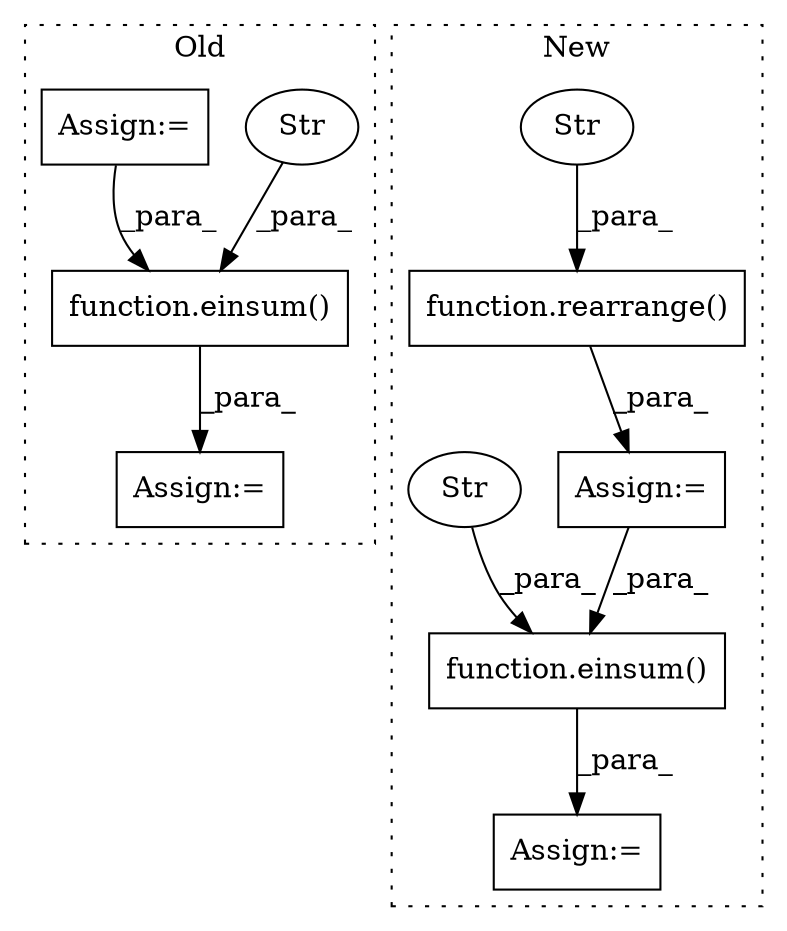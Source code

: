 digraph G {
subgraph cluster0 {
1 [label="function.einsum()" a="75" s="1243,1303" l="7,1" shape="box"];
3 [label="Str" a="66" s="1250" l="35" shape="ellipse"];
6 [label="Assign:=" a="68" s="1240" l="3" shape="box"];
9 [label="Assign:=" a="68" s="984" l="3" shape="box"];
label = "Old";
style="dotted";
}
subgraph cluster1 {
2 [label="function.rearrange()" a="75" s="1296,1345" l="10,1" shape="box"];
4 [label="Str" a="66" s="1311" l="34" shape="ellipse"];
5 [label="Assign:=" a="68" s="1478" l="3" shape="box"];
7 [label="function.einsum()" a="75" s="1481,1547" l="7,1" shape="box"];
8 [label="Str" a="66" s="1488" l="41" shape="ellipse"];
10 [label="Assign:=" a="68" s="1293" l="3" shape="box"];
label = "New";
style="dotted";
}
1 -> 6 [label="_para_"];
2 -> 10 [label="_para_"];
3 -> 1 [label="_para_"];
4 -> 2 [label="_para_"];
7 -> 5 [label="_para_"];
8 -> 7 [label="_para_"];
9 -> 1 [label="_para_"];
10 -> 7 [label="_para_"];
}